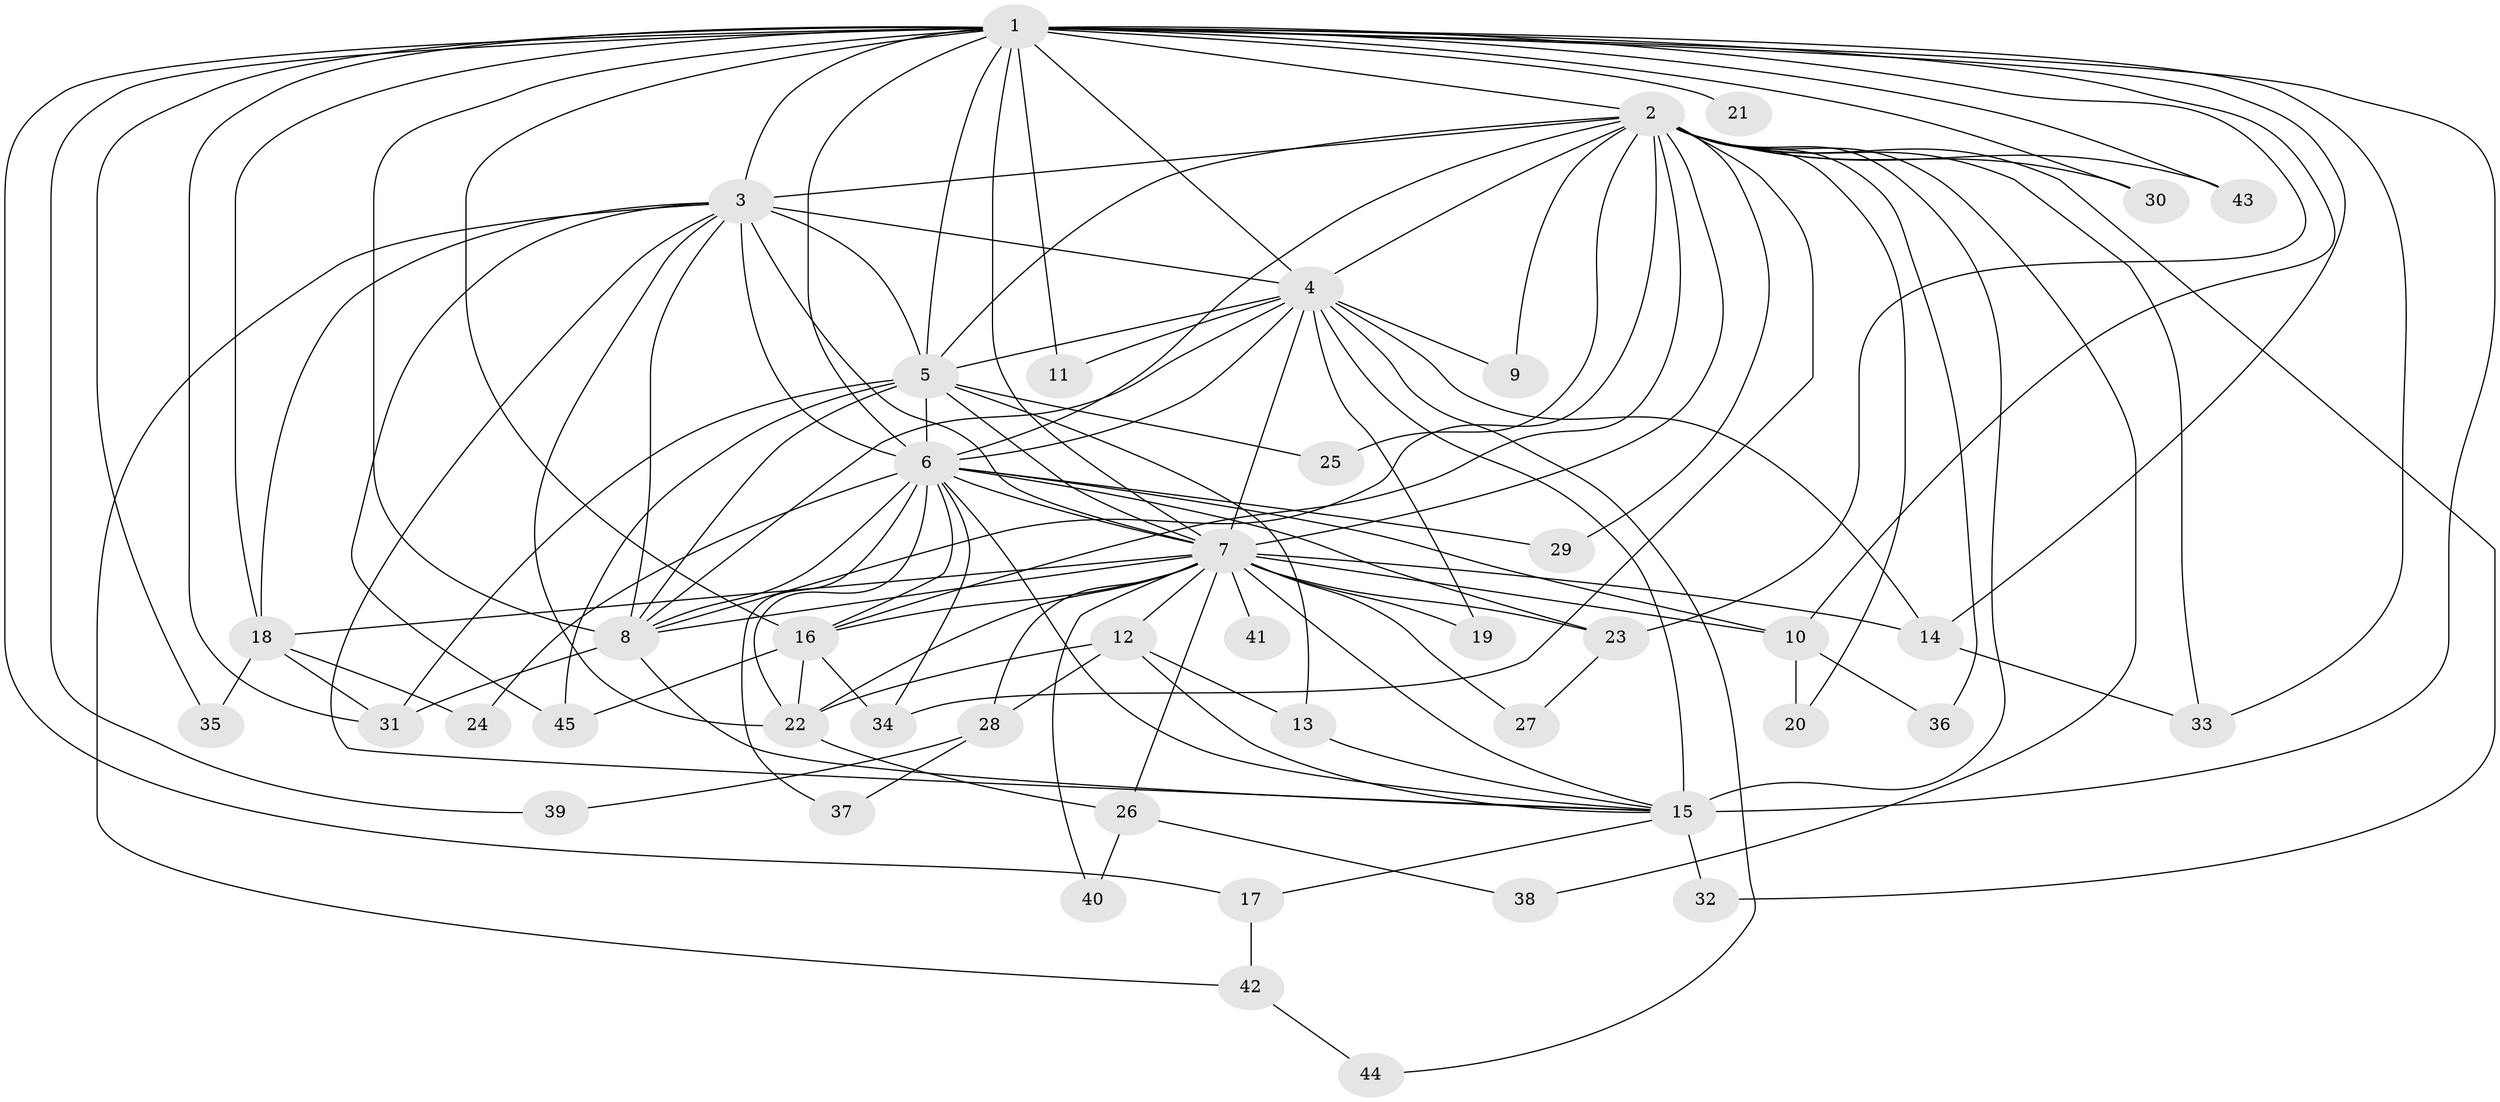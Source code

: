 // original degree distribution, {28: 0.022988505747126436, 25: 0.011494252873563218, 16: 0.022988505747126436, 15: 0.011494252873563218, 14: 0.011494252873563218, 17: 0.011494252873563218, 13: 0.011494252873563218, 24: 0.011494252873563218, 2: 0.5517241379310345, 4: 0.10344827586206896, 3: 0.19540229885057472, 6: 0.022988505747126436, 7: 0.011494252873563218}
// Generated by graph-tools (version 1.1) at 2025/49/03/04/25 22:49:33]
// undirected, 45 vertices, 120 edges
graph export_dot {
  node [color=gray90,style=filled];
  1;
  2;
  3;
  4;
  5;
  6;
  7;
  8;
  9;
  10;
  11;
  12;
  13;
  14;
  15;
  16;
  17;
  18;
  19;
  20;
  21;
  22;
  23;
  24;
  25;
  26;
  27;
  28;
  29;
  30;
  31;
  32;
  33;
  34;
  35;
  36;
  37;
  38;
  39;
  40;
  41;
  42;
  43;
  44;
  45;
  1 -- 2 [weight=1.0];
  1 -- 3 [weight=1.0];
  1 -- 4 [weight=2.0];
  1 -- 5 [weight=1.0];
  1 -- 6 [weight=3.0];
  1 -- 7 [weight=1.0];
  1 -- 8 [weight=1.0];
  1 -- 10 [weight=1.0];
  1 -- 11 [weight=2.0];
  1 -- 14 [weight=1.0];
  1 -- 15 [weight=1.0];
  1 -- 16 [weight=1.0];
  1 -- 17 [weight=1.0];
  1 -- 18 [weight=1.0];
  1 -- 21 [weight=1.0];
  1 -- 23 [weight=1.0];
  1 -- 30 [weight=1.0];
  1 -- 31 [weight=1.0];
  1 -- 33 [weight=1.0];
  1 -- 35 [weight=1.0];
  1 -- 39 [weight=1.0];
  1 -- 43 [weight=1.0];
  2 -- 3 [weight=2.0];
  2 -- 4 [weight=2.0];
  2 -- 5 [weight=1.0];
  2 -- 6 [weight=2.0];
  2 -- 7 [weight=1.0];
  2 -- 8 [weight=2.0];
  2 -- 9 [weight=1.0];
  2 -- 15 [weight=1.0];
  2 -- 16 [weight=1.0];
  2 -- 20 [weight=1.0];
  2 -- 25 [weight=1.0];
  2 -- 29 [weight=2.0];
  2 -- 30 [weight=1.0];
  2 -- 32 [weight=1.0];
  2 -- 33 [weight=1.0];
  2 -- 34 [weight=1.0];
  2 -- 36 [weight=1.0];
  2 -- 38 [weight=1.0];
  2 -- 43 [weight=1.0];
  3 -- 4 [weight=2.0];
  3 -- 5 [weight=1.0];
  3 -- 6 [weight=2.0];
  3 -- 7 [weight=1.0];
  3 -- 8 [weight=1.0];
  3 -- 15 [weight=1.0];
  3 -- 18 [weight=2.0];
  3 -- 22 [weight=1.0];
  3 -- 42 [weight=1.0];
  3 -- 45 [weight=1.0];
  4 -- 5 [weight=3.0];
  4 -- 6 [weight=4.0];
  4 -- 7 [weight=2.0];
  4 -- 8 [weight=3.0];
  4 -- 9 [weight=1.0];
  4 -- 11 [weight=1.0];
  4 -- 14 [weight=2.0];
  4 -- 15 [weight=11.0];
  4 -- 19 [weight=1.0];
  4 -- 44 [weight=1.0];
  5 -- 6 [weight=2.0];
  5 -- 7 [weight=1.0];
  5 -- 8 [weight=1.0];
  5 -- 13 [weight=1.0];
  5 -- 25 [weight=1.0];
  5 -- 31 [weight=1.0];
  5 -- 45 [weight=1.0];
  6 -- 7 [weight=3.0];
  6 -- 8 [weight=2.0];
  6 -- 10 [weight=3.0];
  6 -- 15 [weight=1.0];
  6 -- 16 [weight=1.0];
  6 -- 22 [weight=1.0];
  6 -- 23 [weight=1.0];
  6 -- 24 [weight=1.0];
  6 -- 29 [weight=1.0];
  6 -- 34 [weight=1.0];
  6 -- 37 [weight=1.0];
  7 -- 8 [weight=1.0];
  7 -- 10 [weight=1.0];
  7 -- 12 [weight=1.0];
  7 -- 14 [weight=1.0];
  7 -- 15 [weight=1.0];
  7 -- 16 [weight=1.0];
  7 -- 18 [weight=1.0];
  7 -- 19 [weight=1.0];
  7 -- 22 [weight=1.0];
  7 -- 23 [weight=1.0];
  7 -- 26 [weight=1.0];
  7 -- 27 [weight=1.0];
  7 -- 28 [weight=2.0];
  7 -- 40 [weight=1.0];
  7 -- 41 [weight=1.0];
  8 -- 15 [weight=1.0];
  8 -- 31 [weight=1.0];
  10 -- 20 [weight=2.0];
  10 -- 36 [weight=1.0];
  12 -- 13 [weight=1.0];
  12 -- 15 [weight=1.0];
  12 -- 22 [weight=1.0];
  12 -- 28 [weight=1.0];
  13 -- 15 [weight=1.0];
  14 -- 33 [weight=1.0];
  15 -- 17 [weight=1.0];
  15 -- 32 [weight=1.0];
  16 -- 22 [weight=1.0];
  16 -- 34 [weight=2.0];
  16 -- 45 [weight=1.0];
  17 -- 42 [weight=1.0];
  18 -- 24 [weight=1.0];
  18 -- 31 [weight=1.0];
  18 -- 35 [weight=1.0];
  22 -- 26 [weight=1.0];
  23 -- 27 [weight=1.0];
  26 -- 38 [weight=1.0];
  26 -- 40 [weight=1.0];
  28 -- 37 [weight=1.0];
  28 -- 39 [weight=1.0];
  42 -- 44 [weight=1.0];
}
